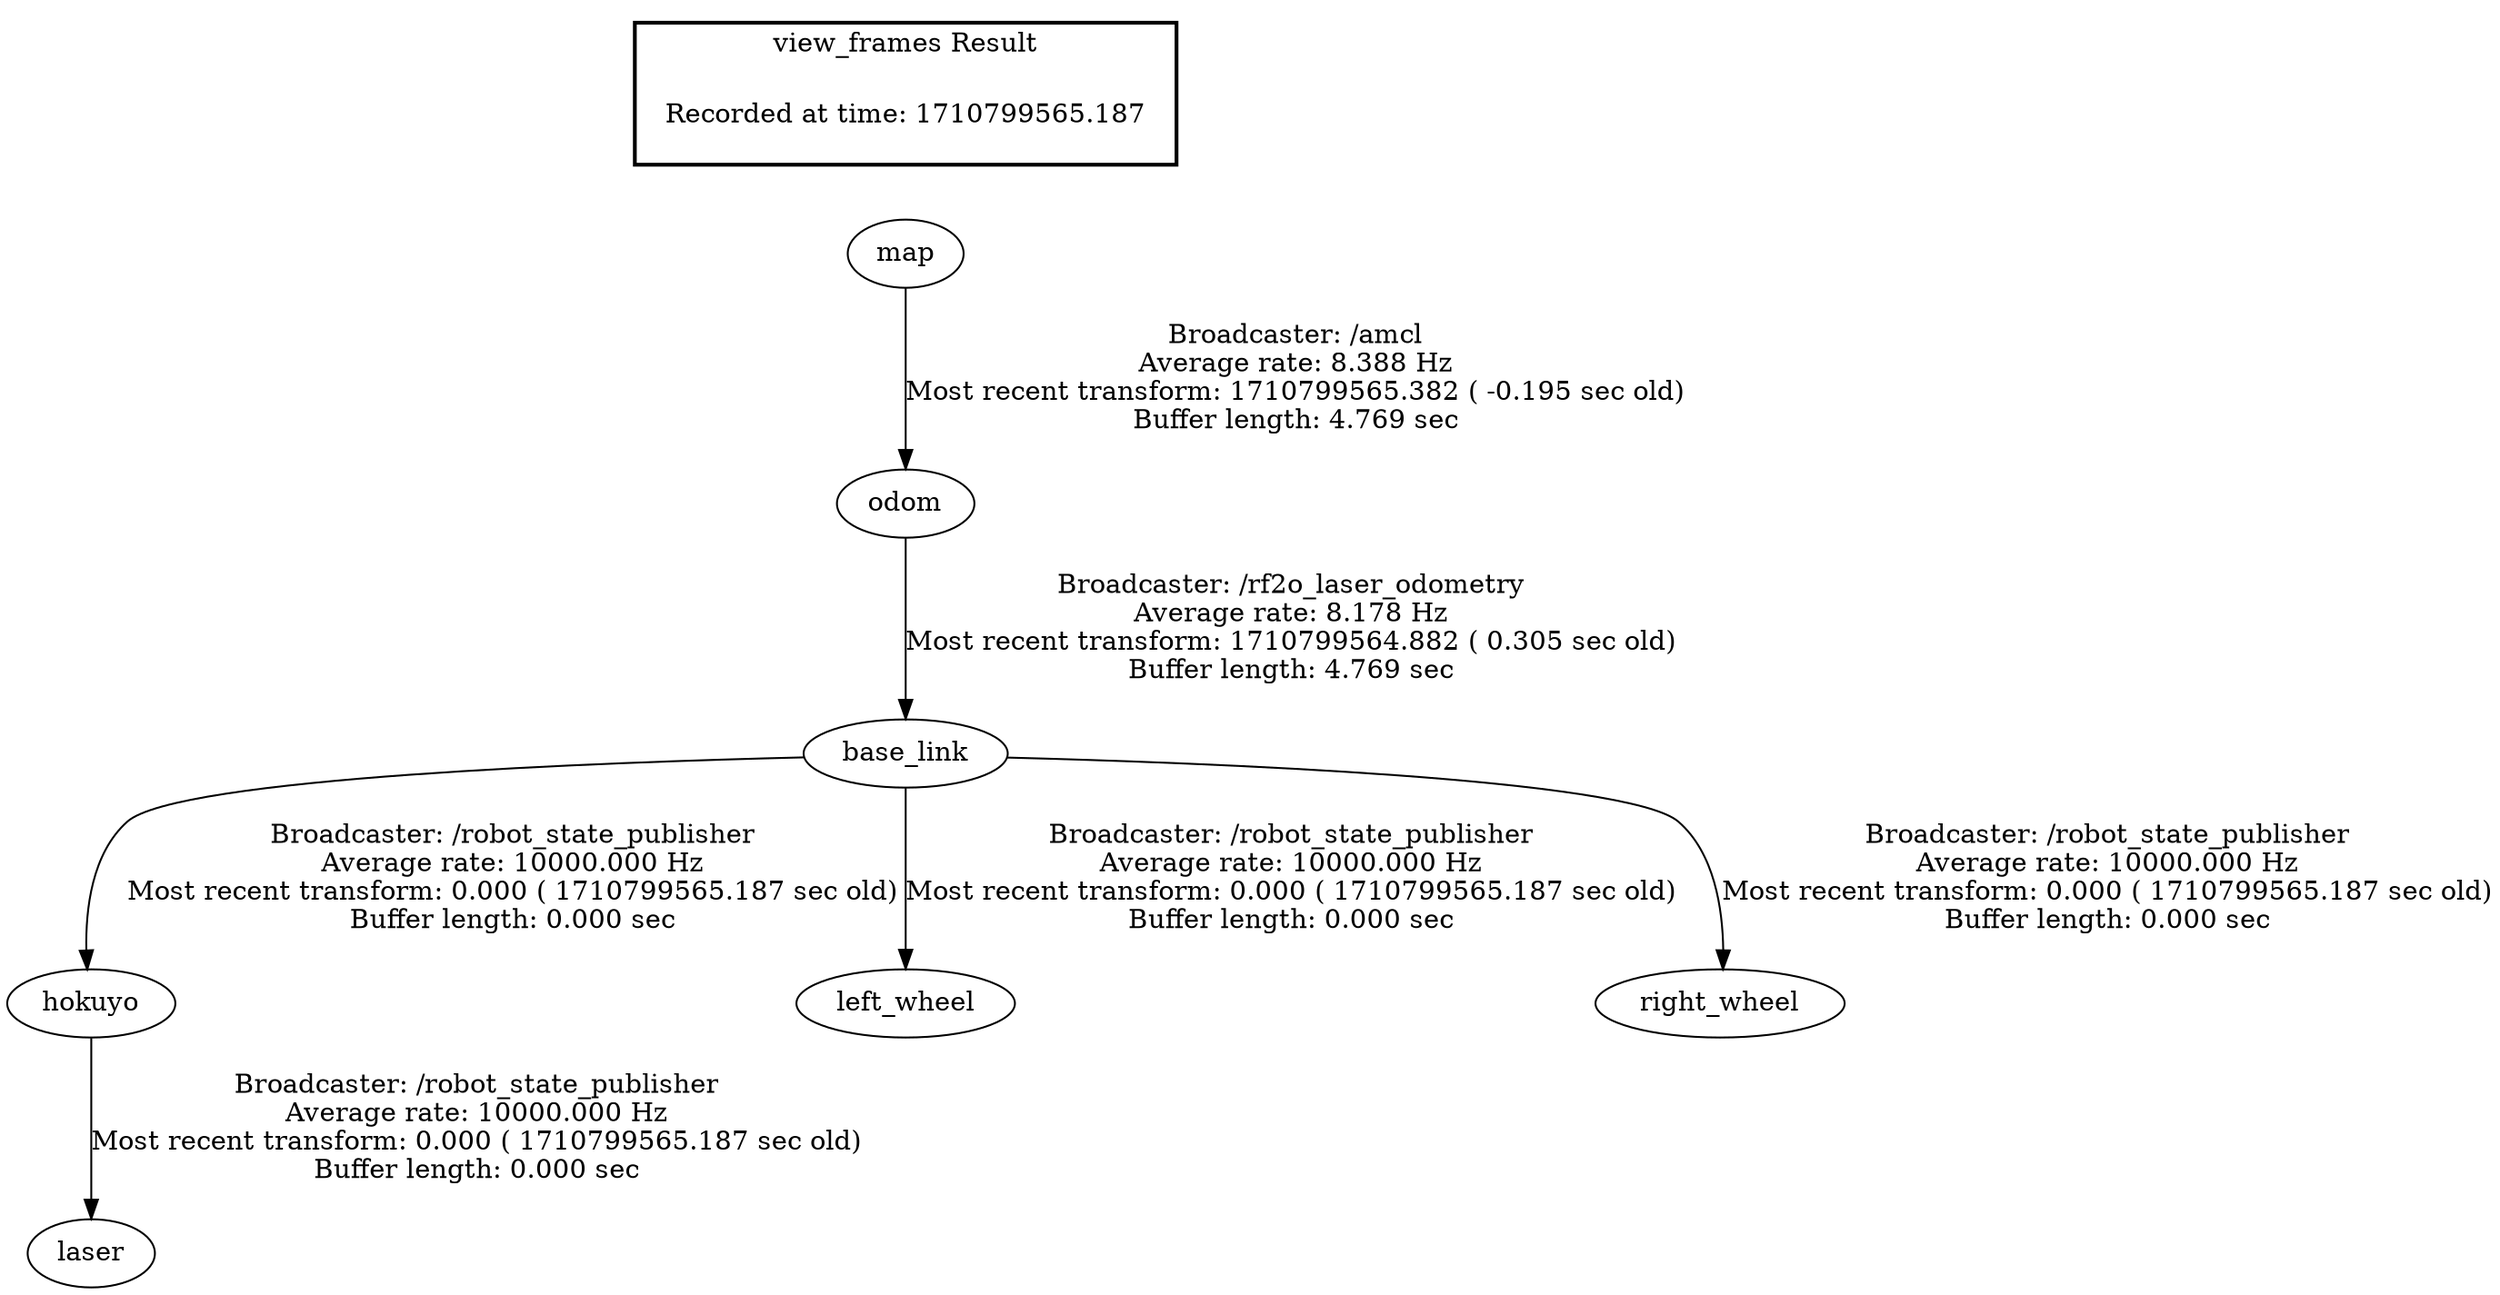 digraph G {
"base_link" -> "hokuyo"[label="Broadcaster: /robot_state_publisher\nAverage rate: 10000.000 Hz\nMost recent transform: 0.000 ( 1710799565.187 sec old)\nBuffer length: 0.000 sec\n"];
"odom" -> "base_link"[label="Broadcaster: /rf2o_laser_odometry\nAverage rate: 8.178 Hz\nMost recent transform: 1710799564.882 ( 0.305 sec old)\nBuffer length: 4.769 sec\n"];
"hokuyo" -> "laser"[label="Broadcaster: /robot_state_publisher\nAverage rate: 10000.000 Hz\nMost recent transform: 0.000 ( 1710799565.187 sec old)\nBuffer length: 0.000 sec\n"];
"base_link" -> "left_wheel"[label="Broadcaster: /robot_state_publisher\nAverage rate: 10000.000 Hz\nMost recent transform: 0.000 ( 1710799565.187 sec old)\nBuffer length: 0.000 sec\n"];
"base_link" -> "right_wheel"[label="Broadcaster: /robot_state_publisher\nAverage rate: 10000.000 Hz\nMost recent transform: 0.000 ( 1710799565.187 sec old)\nBuffer length: 0.000 sec\n"];
"map" -> "odom"[label="Broadcaster: /amcl\nAverage rate: 8.388 Hz\nMost recent transform: 1710799565.382 ( -0.195 sec old)\nBuffer length: 4.769 sec\n"];
edge [style=invis];
 subgraph cluster_legend { style=bold; color=black; label ="view_frames Result";
"Recorded at time: 1710799565.187"[ shape=plaintext ] ;
 }->"map";
}